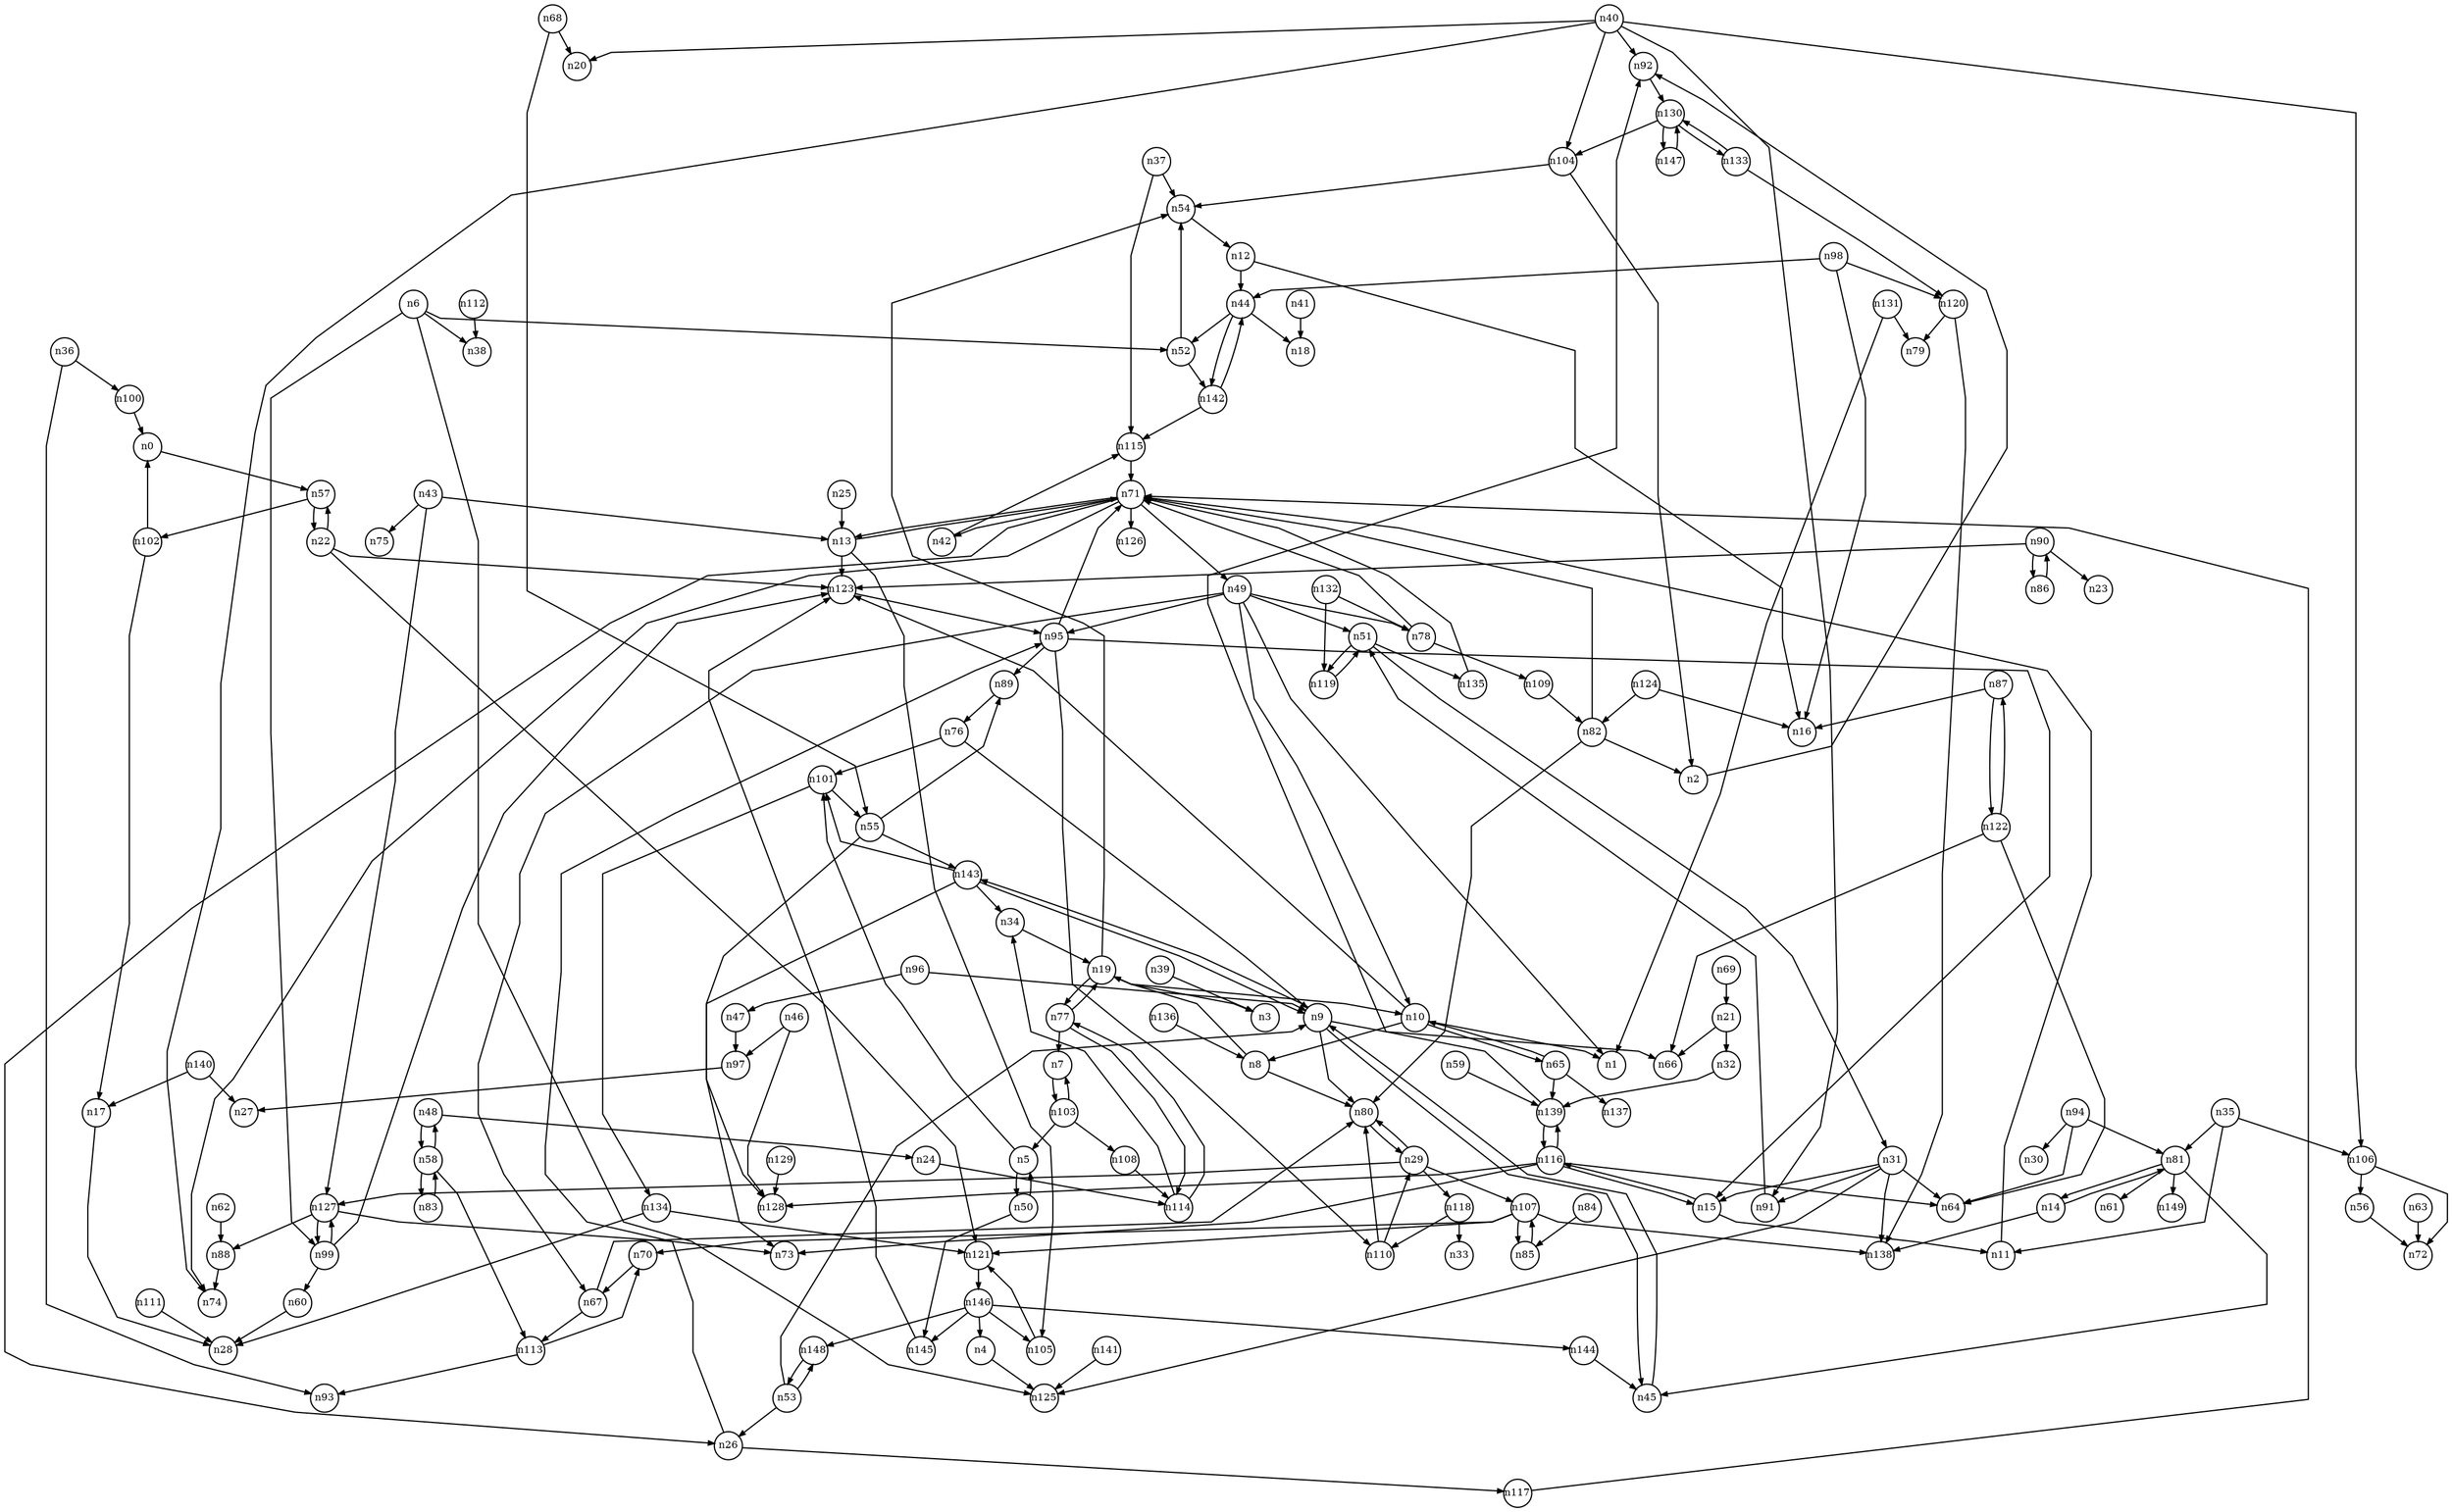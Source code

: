 digraph G{
splines=polyline;
ranksep=0.22;
nodesep=0.22;
nodesize=0.32;
fontsize=8
edge [arrowsize=0.5]
node [fontsize=8 shape=circle width=0.32 fixedsize=shape];

n92 -> n130
n2 -> n92
n4 -> n125
n50 -> n145
n50 -> n5
n5 -> n50
n5 -> n101
n101 -> n55
n101 -> n134
n6 -> n38
n6 -> n52
n6 -> n99
n6 -> n125
n52 -> n54
n52 -> n142
n99 -> n60
n99 -> n123
n99 -> n127
n80 -> n29
n8 -> n80
n8 -> n19
n45 -> n9
n9 -> n45
n9 -> n66
n9 -> n80
n9 -> n143
n10 -> n1
n10 -> n8
n10 -> n123
n10 -> n65
n123 -> n95
n12 -> n16
n12 -> n44
n44 -> n18
n44 -> n52
n44 -> n142
n105 -> n121
n13 -> n105
n13 -> n123
n13 -> n71
n81 -> n45
n81 -> n61
n81 -> n149
n81 -> n14
n14 -> n81
n14 -> n138
n11 -> n71
n15 -> n11
n15 -> n116
n17 -> n28
n19 -> n3
n19 -> n10
n19 -> n54
n19 -> n77
n54 -> n12
n77 -> n7
n77 -> n114
n77 -> n19
n32 -> n139
n21 -> n32
n21 -> n66
n57 -> n102
n57 -> n22
n22 -> n57
n22 -> n121
n22 -> n123
n121 -> n146
n114 -> n34
n114 -> n77
n24 -> n114
n25 -> n13
n117 -> n71
n26 -> n117
n26 -> n95
n29 -> n80
n29 -> n107
n29 -> n118
n29 -> n127
n107 -> n70
n107 -> n85
n107 -> n121
n107 -> n138
n118 -> n33
n118 -> n110
n127 -> n73
n127 -> n88
n127 -> n99
n31 -> n15
n31 -> n64
n31 -> n91
n31 -> n125
n31 -> n138
n91 -> n51
n139 -> n92
n139 -> n116
n35 -> n11
n35 -> n81
n35 -> n106
n106 -> n56
n106 -> n72
n36 -> n93
n36 -> n100
n100 -> n0
n37 -> n54
n37 -> n115
n115 -> n71
n39 -> n3
n40 -> n20
n40 -> n74
n40 -> n91
n40 -> n92
n40 -> n104
n40 -> n106
n104 -> n2
n104 -> n54
n41 -> n18
n42 -> n115
n43 -> n13
n43 -> n75
n43 -> n127
n97 -> n27
n46 -> n97
n46 -> n128
n47 -> n97
n48 -> n24
n48 -> n58
n49 -> n1
n49 -> n10
n49 -> n51
n49 -> n67
n49 -> n78
n49 -> n95
n51 -> n31
n51 -> n119
n51 -> n135
n67 -> n80
n67 -> n113
n78 -> n109
n78 -> n71
n145 -> n123
n119 -> n51
n135 -> n71
n53 -> n9
n53 -> n26
n53 -> n148
n148 -> n53
n89 -> n76
n55 -> n89
n55 -> n128
n55 -> n143
n56 -> n72
n102 -> n0
n102 -> n17
n58 -> n48
n58 -> n83
n58 -> n113
n83 -> n58
n113 -> n70
n113 -> n93
n59 -> n139
n60 -> n28
n88 -> n74
n62 -> n88
n63 -> n72
n65 -> n10
n65 -> n137
n65 -> n139
n68 -> n20
n68 -> n55
n69 -> n21
n71 -> n13
n71 -> n26
n71 -> n42
n71 -> n49
n71 -> n74
n71 -> n126
n76 -> n9
n76 -> n101
n7 -> n103
n109 -> n82
n82 -> n2
n82 -> n80
n82 -> n71
n85 -> n107
n84 -> n85
n87 -> n16
n87 -> n122
n90 -> n23
n90 -> n86
n90 -> n123
n86 -> n90
n94 -> n30
n94 -> n64
n94 -> n81
n95 -> n15
n95 -> n71
n95 -> n89
n95 -> n110
n110 -> n80
n110 -> n29
n96 -> n9
n96 -> n47
n98 -> n16
n98 -> n44
n98 -> n120
n120 -> n79
n120 -> n138
n0 -> n57
n134 -> n28
n134 -> n121
n103 -> n5
n103 -> n7
n103 -> n108
n108 -> n114
n70 -> n67
n111 -> n28
n112 -> n38
n34 -> n19
n116 -> n15
n116 -> n64
n116 -> n73
n116 -> n128
n116 -> n139
n122 -> n64
n122 -> n66
n122 -> n87
n124 -> n16
n124 -> n82
n129 -> n128
n130 -> n104
n130 -> n147
n130 -> n133
n147 -> n130
n131 -> n1
n131 -> n79
n132 -> n78
n132 -> n119
n133 -> n120
n133 -> n130
n136 -> n8
n140 -> n17
n140 -> n27
n141 -> n125
n142 -> n44
n142 -> n115
n143 -> n9
n143 -> n34
n143 -> n73
n143 -> n101
n144 -> n45
n146 -> n4
n146 -> n105
n146 -> n144
n146 -> n145
n146 -> n148
}
